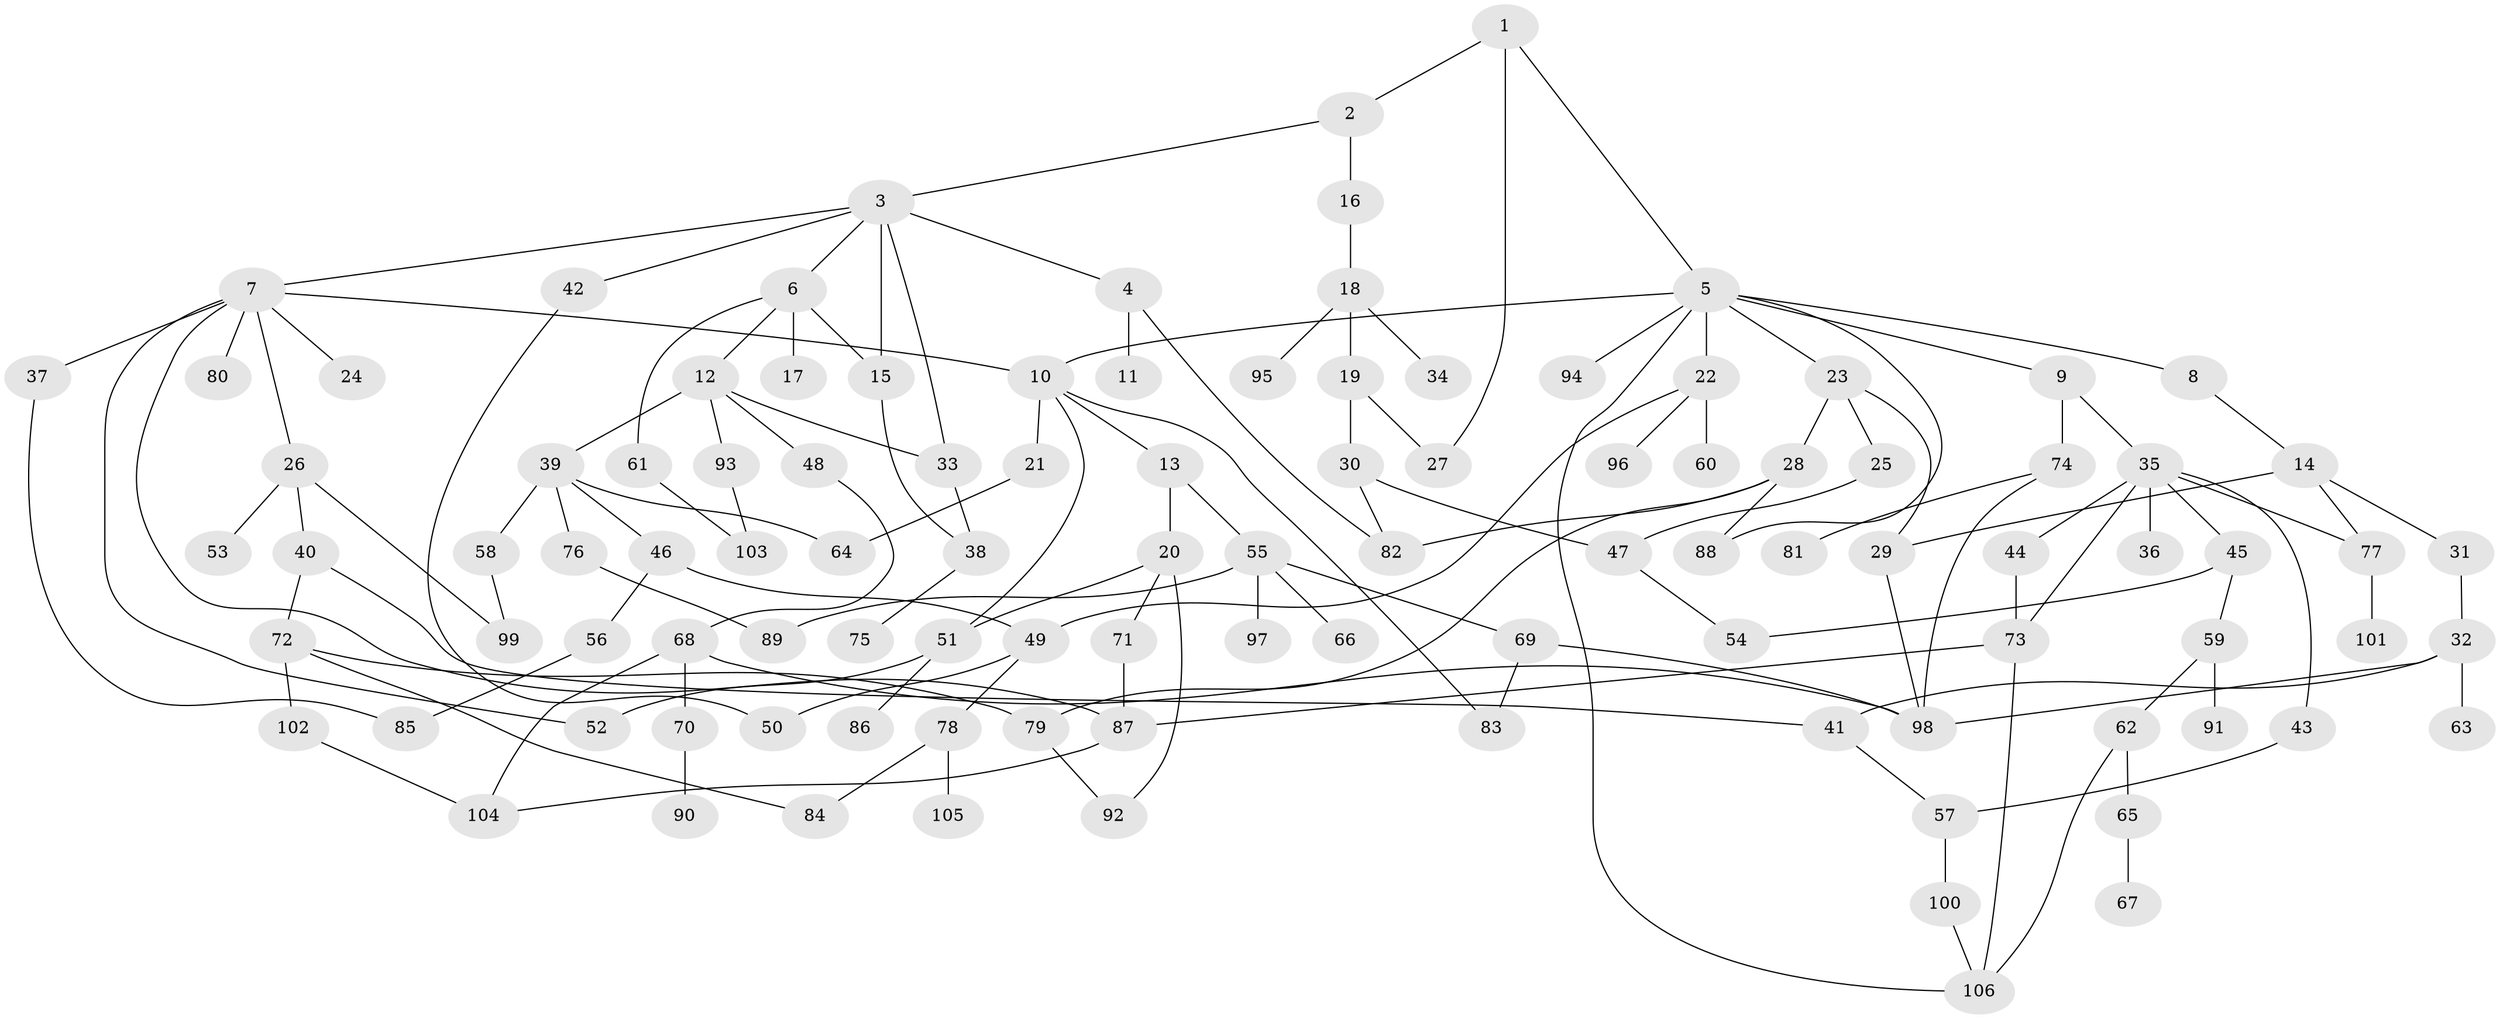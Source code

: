 // Generated by graph-tools (version 1.1) at 2025/13/03/09/25 04:13:30]
// undirected, 106 vertices, 144 edges
graph export_dot {
graph [start="1"]
  node [color=gray90,style=filled];
  1;
  2;
  3;
  4;
  5;
  6;
  7;
  8;
  9;
  10;
  11;
  12;
  13;
  14;
  15;
  16;
  17;
  18;
  19;
  20;
  21;
  22;
  23;
  24;
  25;
  26;
  27;
  28;
  29;
  30;
  31;
  32;
  33;
  34;
  35;
  36;
  37;
  38;
  39;
  40;
  41;
  42;
  43;
  44;
  45;
  46;
  47;
  48;
  49;
  50;
  51;
  52;
  53;
  54;
  55;
  56;
  57;
  58;
  59;
  60;
  61;
  62;
  63;
  64;
  65;
  66;
  67;
  68;
  69;
  70;
  71;
  72;
  73;
  74;
  75;
  76;
  77;
  78;
  79;
  80;
  81;
  82;
  83;
  84;
  85;
  86;
  87;
  88;
  89;
  90;
  91;
  92;
  93;
  94;
  95;
  96;
  97;
  98;
  99;
  100;
  101;
  102;
  103;
  104;
  105;
  106;
  1 -- 2;
  1 -- 5;
  1 -- 27;
  2 -- 3;
  2 -- 16;
  3 -- 4;
  3 -- 6;
  3 -- 7;
  3 -- 15;
  3 -- 33;
  3 -- 42;
  4 -- 11;
  4 -- 82;
  5 -- 8;
  5 -- 9;
  5 -- 10;
  5 -- 22;
  5 -- 23;
  5 -- 88;
  5 -- 94;
  5 -- 106;
  6 -- 12;
  6 -- 17;
  6 -- 61;
  6 -- 15;
  7 -- 24;
  7 -- 26;
  7 -- 37;
  7 -- 80;
  7 -- 52;
  7 -- 10;
  7 -- 87;
  8 -- 14;
  9 -- 35;
  9 -- 74;
  10 -- 13;
  10 -- 21;
  10 -- 51;
  10 -- 83;
  12 -- 39;
  12 -- 48;
  12 -- 93;
  12 -- 33;
  13 -- 20;
  13 -- 55;
  14 -- 31;
  14 -- 77;
  14 -- 29;
  15 -- 38;
  16 -- 18;
  18 -- 19;
  18 -- 34;
  18 -- 95;
  19 -- 30;
  19 -- 27;
  20 -- 51;
  20 -- 71;
  20 -- 92;
  21 -- 64;
  22 -- 49;
  22 -- 60;
  22 -- 96;
  23 -- 25;
  23 -- 28;
  23 -- 29;
  25 -- 47;
  26 -- 40;
  26 -- 53;
  26 -- 99;
  28 -- 79;
  28 -- 82;
  28 -- 88;
  29 -- 98;
  30 -- 82;
  30 -- 47;
  31 -- 32;
  32 -- 41;
  32 -- 63;
  32 -- 98;
  33 -- 38;
  35 -- 36;
  35 -- 43;
  35 -- 44;
  35 -- 45;
  35 -- 77;
  35 -- 73;
  37 -- 85;
  38 -- 75;
  39 -- 46;
  39 -- 58;
  39 -- 64;
  39 -- 76;
  40 -- 72;
  40 -- 41;
  41 -- 57;
  42 -- 50;
  43 -- 57;
  44 -- 73;
  45 -- 59;
  45 -- 54;
  46 -- 56;
  46 -- 49;
  47 -- 54;
  48 -- 68;
  49 -- 50;
  49 -- 78;
  51 -- 52;
  51 -- 86;
  55 -- 66;
  55 -- 69;
  55 -- 97;
  55 -- 89;
  56 -- 85;
  57 -- 100;
  58 -- 99;
  59 -- 62;
  59 -- 91;
  61 -- 103;
  62 -- 65;
  62 -- 106;
  65 -- 67;
  68 -- 70;
  68 -- 98;
  68 -- 104;
  69 -- 83;
  69 -- 98;
  70 -- 90;
  71 -- 87;
  72 -- 84;
  72 -- 102;
  72 -- 79;
  73 -- 106;
  73 -- 87;
  74 -- 81;
  74 -- 98;
  76 -- 89;
  77 -- 101;
  78 -- 105;
  78 -- 84;
  79 -- 92;
  87 -- 104;
  93 -- 103;
  100 -- 106;
  102 -- 104;
}
